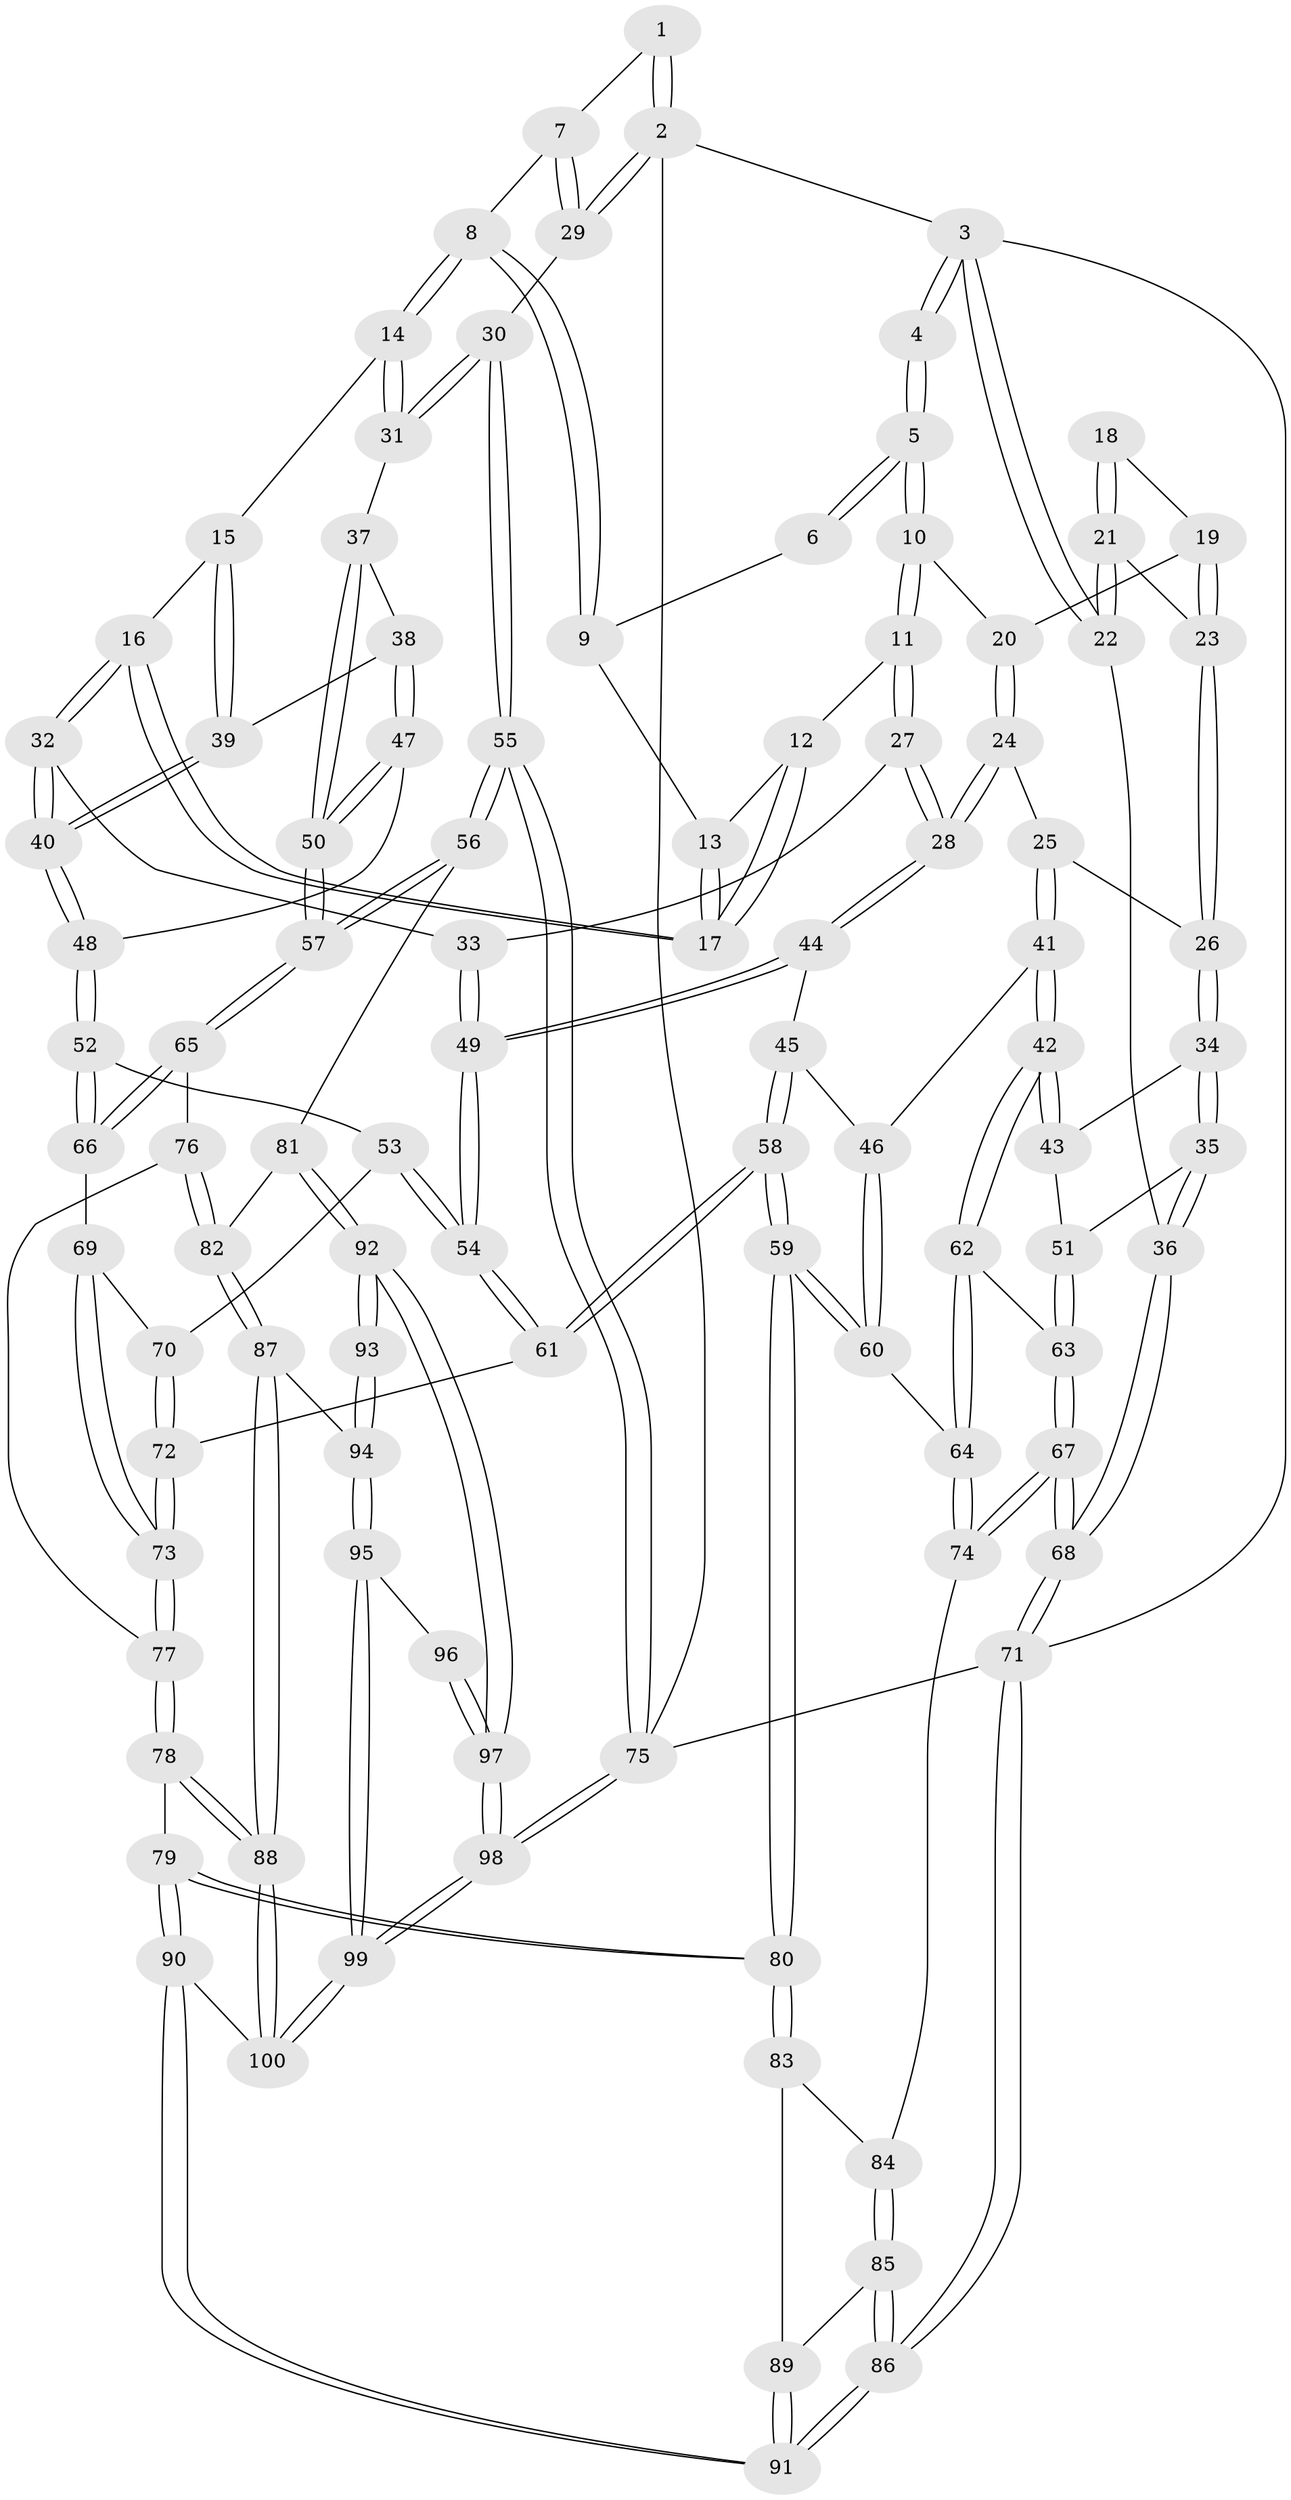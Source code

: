 // Generated by graph-tools (version 1.1) at 2025/17/03/09/25 04:17:16]
// undirected, 100 vertices, 247 edges
graph export_dot {
graph [start="1"]
  node [color=gray90,style=filled];
  1 [pos="+0.8344909831550864+0"];
  2 [pos="+1+0"];
  3 [pos="+0+0"];
  4 [pos="+0+0"];
  5 [pos="+0.3469856385021443+0"];
  6 [pos="+0.7678512271158033+0"];
  7 [pos="+0.905906694107471+0.14926676741639583"];
  8 [pos="+0.8375760756174582+0.1769247051222689"];
  9 [pos="+0.7357277607191502+0.015078926818146949"];
  10 [pos="+0.37044600116623705+0"];
  11 [pos="+0.4847900087455651+0.13370757870236707"];
  12 [pos="+0.605767858202677+0.11231340574323308"];
  13 [pos="+0.6761829424418833+0.0753934829434024"];
  14 [pos="+0.8312023207797453+0.18678988266554777"];
  15 [pos="+0.7887909702073767+0.24319778475307802"];
  16 [pos="+0.7575904131527952+0.2514611097217428"];
  17 [pos="+0.7516081869143915+0.24354629503231084"];
  18 [pos="+0.11830647814611554+0.13004457978101025"];
  19 [pos="+0.21130930495458+0.16121618628003612"];
  20 [pos="+0.3119761366830093+0.0834037907257235"];
  21 [pos="+0.027361367399911185+0.1980221085880203"];
  22 [pos="+0+0.1666811739634583"];
  23 [pos="+0.15613698958231573+0.25154488697328553"];
  24 [pos="+0.2964836621739698+0.3553559743399724"];
  25 [pos="+0.27876369273735985+0.35694802526322733"];
  26 [pos="+0.1781548890562132+0.34019355971748166"];
  27 [pos="+0.5175109180787143+0.28707148645194697"];
  28 [pos="+0.3610053078079153+0.3800942827806944"];
  29 [pos="+1+0.16462899404752054"];
  30 [pos="+1+0.34534905747305983"];
  31 [pos="+1+0.36896393628340207"];
  32 [pos="+0.6311550374916761+0.34628373611374075"];
  33 [pos="+0.5888579594860445+0.335310354919258"];
  34 [pos="+0.14164379503723276+0.3716407175715011"];
  35 [pos="+0+0.29699009461048603"];
  36 [pos="+0+0.2936004373048025"];
  37 [pos="+0.9444820181781527+0.3846287374917719"];
  38 [pos="+0.9047257416730669+0.3796729061966728"];
  39 [pos="+0.8902698562104828+0.37077974317631635"];
  40 [pos="+0.6882831575341836+0.4499773517475428"];
  41 [pos="+0.22118302756166486+0.5253416597785636"];
  42 [pos="+0.21725793091998308+0.5283978399563474"];
  43 [pos="+0.13376327394634385+0.41346300254772544"];
  44 [pos="+0.3684759284496271+0.43588471384950495"];
  45 [pos="+0.34645610119329423+0.4841172279141759"];
  46 [pos="+0.30932663600072785+0.5046971824605543"];
  47 [pos="+0.8119714262684847+0.5230201175849879"];
  48 [pos="+0.6935722624226888+0.47263596396612734"];
  49 [pos="+0.49105370769445117+0.5320632677351264"];
  50 [pos="+0.8915971472291091+0.6337397362168933"];
  51 [pos="+0.07521967362389632+0.4902484062425883"];
  52 [pos="+0.6764372290236383+0.5075116870804294"];
  53 [pos="+0.6571829102483744+0.5181758848273706"];
  54 [pos="+0.5000361136225973+0.5684987226958795"];
  55 [pos="+1+0.7171299518084328"];
  56 [pos="+1+0.7317781864959788"];
  57 [pos="+0.8970764885267407+0.6468040199962051"];
  58 [pos="+0.38611138549727486+0.6719842098948721"];
  59 [pos="+0.32126548992308374+0.7153603022046742"];
  60 [pos="+0.2792520414724571+0.676034418603486"];
  61 [pos="+0.47839449229951164+0.6483720181637965"];
  62 [pos="+0.2000929451340276+0.5792373252356295"];
  63 [pos="+0.07217663225864288+0.5437292004345696"];
  64 [pos="+0.22148315402741753+0.632575340317369"];
  65 [pos="+0.7594166800842269+0.6857882443901703"];
  66 [pos="+0.6945902745435747+0.6134508552260668"];
  67 [pos="+0+0.6963409819116513"];
  68 [pos="+0+0.7032785016399574"];
  69 [pos="+0.6568534278994334+0.6307238576006772"];
  70 [pos="+0.6072655276919474+0.6113454275349793"];
  71 [pos="+0+1"];
  72 [pos="+0.4991683895935709+0.6624469840045231"];
  73 [pos="+0.5664926944223178+0.7303899678447128"];
  74 [pos="+0.00010205870696797912+0.7286712669140257"];
  75 [pos="+1+1"];
  76 [pos="+0.7480116453103509+0.7012040122005702"];
  77 [pos="+0.5929052721256178+0.7740976970793375"];
  78 [pos="+0.5904295286731399+0.8516665463688959"];
  79 [pos="+0.386940748162365+0.9045548108218462"];
  80 [pos="+0.30969693411916205+0.7709135057829417"];
  81 [pos="+0.9664590493508408+0.8162002338476855"];
  82 [pos="+0.7751305427488482+0.8621430059986761"];
  83 [pos="+0.20439570856324296+0.8149822595495536"];
  84 [pos="+0.025931042160732023+0.749859287719424"];
  85 [pos="+0.09471700805579011+0.9653935167729734"];
  86 [pos="+0+1"];
  87 [pos="+0.7337900561265676+0.9007449415390664"];
  88 [pos="+0.6614317157228491+0.9308843863108109"];
  89 [pos="+0.1951964573570549+0.8375744663389803"];
  90 [pos="+0.3179329537422375+1"];
  91 [pos="+0.30526201825811705+1"];
  92 [pos="+0.9511692780538179+0.8600332672112685"];
  93 [pos="+0.8945742881387635+0.9254927194726748"];
  94 [pos="+0.8253455552356611+0.9598229526590404"];
  95 [pos="+0.8423027569994216+1"];
  96 [pos="+0.8863575938160333+0.959863217432207"];
  97 [pos="+0.9475036126724811+1"];
  98 [pos="+0.9582160920466348+1"];
  99 [pos="+0.8682183138662336+1"];
  100 [pos="+0.6420269908549501+1"];
  1 -- 2;
  1 -- 2;
  1 -- 7;
  2 -- 3;
  2 -- 29;
  2 -- 29;
  2 -- 75;
  3 -- 4;
  3 -- 4;
  3 -- 22;
  3 -- 22;
  3 -- 71;
  4 -- 5;
  4 -- 5;
  5 -- 6;
  5 -- 6;
  5 -- 10;
  5 -- 10;
  6 -- 9;
  7 -- 8;
  7 -- 29;
  7 -- 29;
  8 -- 9;
  8 -- 9;
  8 -- 14;
  8 -- 14;
  9 -- 13;
  10 -- 11;
  10 -- 11;
  10 -- 20;
  11 -- 12;
  11 -- 27;
  11 -- 27;
  12 -- 13;
  12 -- 17;
  12 -- 17;
  13 -- 17;
  13 -- 17;
  14 -- 15;
  14 -- 31;
  14 -- 31;
  15 -- 16;
  15 -- 39;
  15 -- 39;
  16 -- 17;
  16 -- 17;
  16 -- 32;
  16 -- 32;
  18 -- 19;
  18 -- 21;
  18 -- 21;
  19 -- 20;
  19 -- 23;
  19 -- 23;
  20 -- 24;
  20 -- 24;
  21 -- 22;
  21 -- 22;
  21 -- 23;
  22 -- 36;
  23 -- 26;
  23 -- 26;
  24 -- 25;
  24 -- 28;
  24 -- 28;
  25 -- 26;
  25 -- 41;
  25 -- 41;
  26 -- 34;
  26 -- 34;
  27 -- 28;
  27 -- 28;
  27 -- 33;
  28 -- 44;
  28 -- 44;
  29 -- 30;
  30 -- 31;
  30 -- 31;
  30 -- 55;
  30 -- 55;
  31 -- 37;
  32 -- 33;
  32 -- 40;
  32 -- 40;
  33 -- 49;
  33 -- 49;
  34 -- 35;
  34 -- 35;
  34 -- 43;
  35 -- 36;
  35 -- 36;
  35 -- 51;
  36 -- 68;
  36 -- 68;
  37 -- 38;
  37 -- 50;
  37 -- 50;
  38 -- 39;
  38 -- 47;
  38 -- 47;
  39 -- 40;
  39 -- 40;
  40 -- 48;
  40 -- 48;
  41 -- 42;
  41 -- 42;
  41 -- 46;
  42 -- 43;
  42 -- 43;
  42 -- 62;
  42 -- 62;
  43 -- 51;
  44 -- 45;
  44 -- 49;
  44 -- 49;
  45 -- 46;
  45 -- 58;
  45 -- 58;
  46 -- 60;
  46 -- 60;
  47 -- 48;
  47 -- 50;
  47 -- 50;
  48 -- 52;
  48 -- 52;
  49 -- 54;
  49 -- 54;
  50 -- 57;
  50 -- 57;
  51 -- 63;
  51 -- 63;
  52 -- 53;
  52 -- 66;
  52 -- 66;
  53 -- 54;
  53 -- 54;
  53 -- 70;
  54 -- 61;
  54 -- 61;
  55 -- 56;
  55 -- 56;
  55 -- 75;
  55 -- 75;
  56 -- 57;
  56 -- 57;
  56 -- 81;
  57 -- 65;
  57 -- 65;
  58 -- 59;
  58 -- 59;
  58 -- 61;
  58 -- 61;
  59 -- 60;
  59 -- 60;
  59 -- 80;
  59 -- 80;
  60 -- 64;
  61 -- 72;
  62 -- 63;
  62 -- 64;
  62 -- 64;
  63 -- 67;
  63 -- 67;
  64 -- 74;
  64 -- 74;
  65 -- 66;
  65 -- 66;
  65 -- 76;
  66 -- 69;
  67 -- 68;
  67 -- 68;
  67 -- 74;
  67 -- 74;
  68 -- 71;
  68 -- 71;
  69 -- 70;
  69 -- 73;
  69 -- 73;
  70 -- 72;
  70 -- 72;
  71 -- 86;
  71 -- 86;
  71 -- 75;
  72 -- 73;
  72 -- 73;
  73 -- 77;
  73 -- 77;
  74 -- 84;
  75 -- 98;
  75 -- 98;
  76 -- 77;
  76 -- 82;
  76 -- 82;
  77 -- 78;
  77 -- 78;
  78 -- 79;
  78 -- 88;
  78 -- 88;
  79 -- 80;
  79 -- 80;
  79 -- 90;
  79 -- 90;
  80 -- 83;
  80 -- 83;
  81 -- 82;
  81 -- 92;
  81 -- 92;
  82 -- 87;
  82 -- 87;
  83 -- 84;
  83 -- 89;
  84 -- 85;
  84 -- 85;
  85 -- 86;
  85 -- 86;
  85 -- 89;
  86 -- 91;
  86 -- 91;
  87 -- 88;
  87 -- 88;
  87 -- 94;
  88 -- 100;
  88 -- 100;
  89 -- 91;
  89 -- 91;
  90 -- 91;
  90 -- 91;
  90 -- 100;
  92 -- 93;
  92 -- 93;
  92 -- 97;
  92 -- 97;
  93 -- 94;
  93 -- 94;
  94 -- 95;
  94 -- 95;
  95 -- 96;
  95 -- 99;
  95 -- 99;
  96 -- 97;
  96 -- 97;
  97 -- 98;
  97 -- 98;
  98 -- 99;
  98 -- 99;
  99 -- 100;
  99 -- 100;
}
